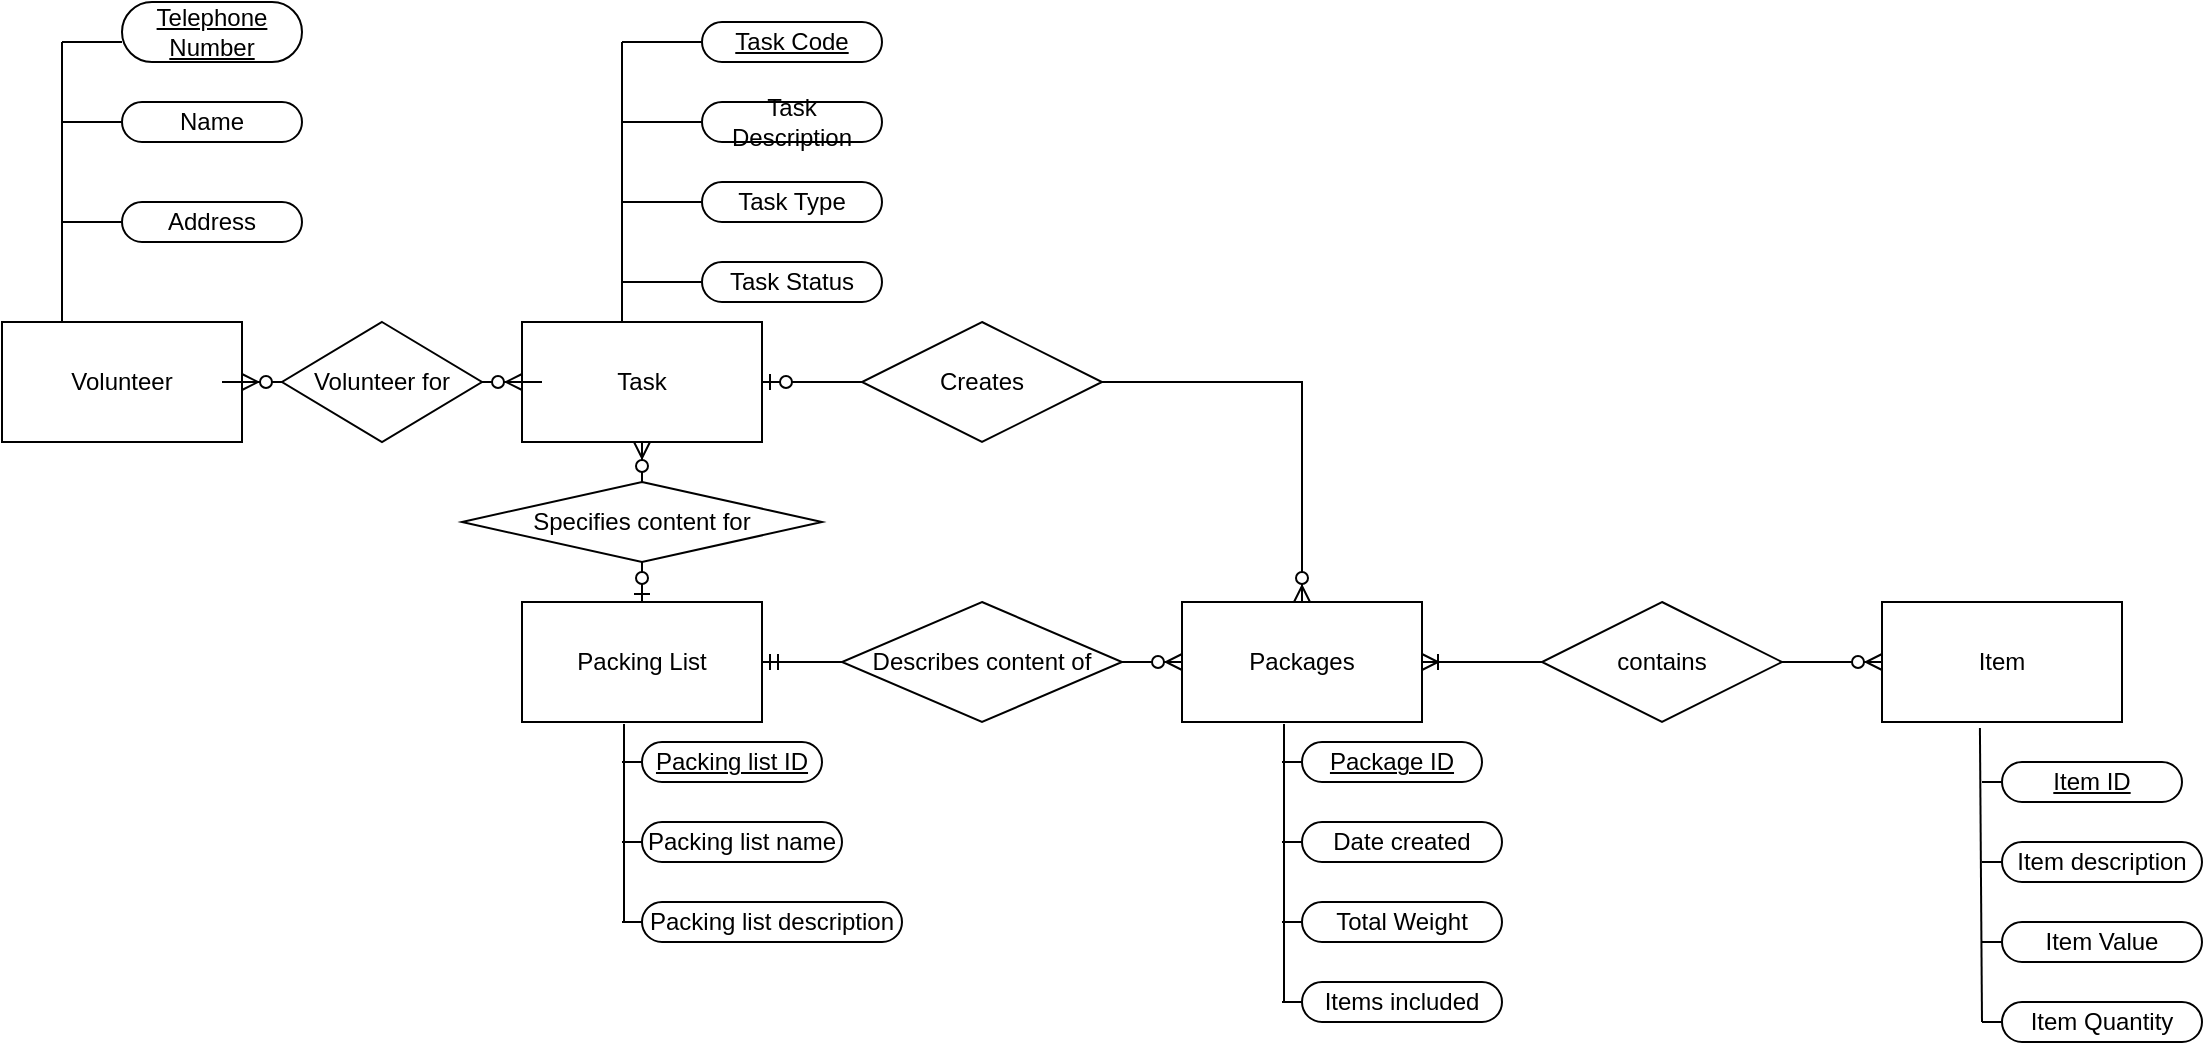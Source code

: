 <mxfile version="15.5.1" type="github">
  <diagram id="R2lEEEUBdFMjLlhIrx00" name="Page-1">
    <mxGraphModel dx="1590" dy="793" grid="1" gridSize="10" guides="1" tooltips="1" connect="1" arrows="1" fold="1" page="1" pageScale="1" pageWidth="850" pageHeight="1100" math="0" shadow="0" extFonts="Permanent Marker^https://fonts.googleapis.com/css?family=Permanent+Marker">
      <root>
        <mxCell id="0" />
        <mxCell id="1" parent="0" />
        <mxCell id="LxinYFkP1E7DIP9BxHzb-61" value="" style="edgeStyle=entityRelationEdgeStyle;fontSize=12;html=1;endArrow=ERzeroToMany;startArrow=ERmandOne;rounded=0;exitX=1;exitY=0.5;exitDx=0;exitDy=0;entryX=0;entryY=0.5;entryDx=0;entryDy=0;" parent="1" source="LxinYFkP1E7DIP9BxHzb-15" target="LxinYFkP1E7DIP9BxHzb-26" edge="1">
          <mxGeometry width="100" height="100" relative="1" as="geometry">
            <mxPoint x="580" y="490" as="sourcePoint" />
            <mxPoint x="680" y="390" as="targetPoint" />
          </mxGeometry>
        </mxCell>
        <mxCell id="-7xZDjTyMHG0GDm5CmOJ-1" value="Volunteer" style="rounded=0;whiteSpace=wrap;html=1;" parent="1" vertex="1">
          <mxGeometry x="130" y="260" width="120" height="60" as="geometry" />
        </mxCell>
        <mxCell id="-7xZDjTyMHG0GDm5CmOJ-4" value="&lt;u&gt;Telephone Number&lt;/u&gt;" style="rounded=1;whiteSpace=wrap;html=1;arcSize=50;" parent="1" vertex="1">
          <mxGeometry x="190" y="100" width="90" height="30" as="geometry" />
        </mxCell>
        <mxCell id="-7xZDjTyMHG0GDm5CmOJ-5" value="Name" style="rounded=1;whiteSpace=wrap;html=1;arcSize=50;" parent="1" vertex="1">
          <mxGeometry x="190" y="150" width="90" height="20" as="geometry" />
        </mxCell>
        <mxCell id="-7xZDjTyMHG0GDm5CmOJ-6" value="Address" style="rounded=1;whiteSpace=wrap;html=1;arcSize=50;" parent="1" vertex="1">
          <mxGeometry x="190" y="200" width="90" height="20" as="geometry" />
        </mxCell>
        <mxCell id="LxinYFkP1E7DIP9BxHzb-1" value="Task" style="rounded=0;whiteSpace=wrap;html=1;" parent="1" vertex="1">
          <mxGeometry x="390" y="260" width="120" height="60" as="geometry" />
        </mxCell>
        <mxCell id="LxinYFkP1E7DIP9BxHzb-2" value="" style="group" parent="1" vertex="1" connectable="0">
          <mxGeometry x="160" y="120" width="30" height="90" as="geometry" />
        </mxCell>
        <mxCell id="-7xZDjTyMHG0GDm5CmOJ-2" value="" style="endArrow=none;html=1;rounded=0;exitX=0.25;exitY=0;exitDx=0;exitDy=0;" parent="LxinYFkP1E7DIP9BxHzb-2" source="-7xZDjTyMHG0GDm5CmOJ-1" edge="1">
          <mxGeometry width="50" height="50" relative="1" as="geometry">
            <mxPoint x="3" y="130" as="sourcePoint" />
            <mxPoint as="targetPoint" />
          </mxGeometry>
        </mxCell>
        <mxCell id="-7xZDjTyMHG0GDm5CmOJ-3" value="" style="endArrow=none;html=1;rounded=0;" parent="LxinYFkP1E7DIP9BxHzb-2" edge="1">
          <mxGeometry width="50" height="50" relative="1" as="geometry">
            <mxPoint as="sourcePoint" />
            <mxPoint x="30" as="targetPoint" />
          </mxGeometry>
        </mxCell>
        <mxCell id="-7xZDjTyMHG0GDm5CmOJ-7" value="" style="endArrow=none;html=1;rounded=0;entryX=0;entryY=0.5;entryDx=0;entryDy=0;" parent="LxinYFkP1E7DIP9BxHzb-2" target="-7xZDjTyMHG0GDm5CmOJ-5" edge="1">
          <mxGeometry width="50" height="50" relative="1" as="geometry">
            <mxPoint y="40" as="sourcePoint" />
            <mxPoint x="-10" y="50" as="targetPoint" />
          </mxGeometry>
        </mxCell>
        <mxCell id="-7xZDjTyMHG0GDm5CmOJ-8" value="" style="endArrow=none;html=1;rounded=0;entryX=0;entryY=0.5;entryDx=0;entryDy=0;" parent="LxinYFkP1E7DIP9BxHzb-2" target="-7xZDjTyMHG0GDm5CmOJ-6" edge="1">
          <mxGeometry width="50" height="50" relative="1" as="geometry">
            <mxPoint y="90" as="sourcePoint" />
            <mxPoint x="200" y="470" as="targetPoint" />
          </mxGeometry>
        </mxCell>
        <mxCell id="LxinYFkP1E7DIP9BxHzb-3" value="" style="endArrow=none;html=1;rounded=0;" parent="1" edge="1">
          <mxGeometry width="50" height="50" relative="1" as="geometry">
            <mxPoint x="440" y="260" as="sourcePoint" />
            <mxPoint x="440" y="120" as="targetPoint" />
          </mxGeometry>
        </mxCell>
        <mxCell id="LxinYFkP1E7DIP9BxHzb-4" value="" style="endArrow=none;html=1;rounded=0;" parent="1" edge="1">
          <mxGeometry width="50" height="50" relative="1" as="geometry">
            <mxPoint x="440" y="120" as="sourcePoint" />
            <mxPoint x="480" y="120" as="targetPoint" />
          </mxGeometry>
        </mxCell>
        <mxCell id="LxinYFkP1E7DIP9BxHzb-5" value="" style="endArrow=none;html=1;rounded=0;" parent="1" edge="1">
          <mxGeometry width="50" height="50" relative="1" as="geometry">
            <mxPoint x="440" y="160" as="sourcePoint" />
            <mxPoint x="480" y="160" as="targetPoint" />
          </mxGeometry>
        </mxCell>
        <mxCell id="LxinYFkP1E7DIP9BxHzb-8" value="&lt;u&gt;Task Code&lt;br&gt;&lt;/u&gt;" style="rounded=1;whiteSpace=wrap;html=1;arcSize=50;" parent="1" vertex="1">
          <mxGeometry x="480" y="110" width="90" height="20" as="geometry" />
        </mxCell>
        <mxCell id="LxinYFkP1E7DIP9BxHzb-9" value="Task Description" style="rounded=1;whiteSpace=wrap;html=1;arcSize=50;" parent="1" vertex="1">
          <mxGeometry x="480" y="150" width="90" height="20" as="geometry" />
        </mxCell>
        <mxCell id="LxinYFkP1E7DIP9BxHzb-10" value="Task Type" style="rounded=1;whiteSpace=wrap;html=1;arcSize=50;" parent="1" vertex="1">
          <mxGeometry x="480" y="190" width="90" height="20" as="geometry" />
        </mxCell>
        <mxCell id="LxinYFkP1E7DIP9BxHzb-11" value="Task Status" style="rounded=1;whiteSpace=wrap;html=1;arcSize=50;" parent="1" vertex="1">
          <mxGeometry x="480" y="230" width="90" height="20" as="geometry" />
        </mxCell>
        <mxCell id="LxinYFkP1E7DIP9BxHzb-13" value="" style="endArrow=none;html=1;rounded=0;entryX=0;entryY=0.5;entryDx=0;entryDy=0;" parent="1" target="LxinYFkP1E7DIP9BxHzb-10" edge="1">
          <mxGeometry width="50" height="50" relative="1" as="geometry">
            <mxPoint x="440" y="200" as="sourcePoint" />
            <mxPoint x="410" y="190" as="targetPoint" />
          </mxGeometry>
        </mxCell>
        <mxCell id="LxinYFkP1E7DIP9BxHzb-14" value="" style="endArrow=none;html=1;rounded=0;entryX=0;entryY=0.5;entryDx=0;entryDy=0;" parent="1" target="LxinYFkP1E7DIP9BxHzb-11" edge="1">
          <mxGeometry width="50" height="50" relative="1" as="geometry">
            <mxPoint x="440" y="240" as="sourcePoint" />
            <mxPoint x="410" y="650" as="targetPoint" />
          </mxGeometry>
        </mxCell>
        <mxCell id="LxinYFkP1E7DIP9BxHzb-23" value="" style="group" parent="1" vertex="1" connectable="0">
          <mxGeometry x="390" y="400" width="300" height="170" as="geometry" />
        </mxCell>
        <mxCell id="LxinYFkP1E7DIP9BxHzb-15" value="Packing List" style="rounded=0;whiteSpace=wrap;html=1;" parent="LxinYFkP1E7DIP9BxHzb-23" vertex="1">
          <mxGeometry width="120" height="60" as="geometry" />
        </mxCell>
        <mxCell id="LxinYFkP1E7DIP9BxHzb-16" value="" style="endArrow=none;html=1;rounded=0;entryX=0.425;entryY=1.017;entryDx=0;entryDy=0;entryPerimeter=0;" parent="LxinYFkP1E7DIP9BxHzb-23" target="LxinYFkP1E7DIP9BxHzb-15" edge="1">
          <mxGeometry width="50" height="50" relative="1" as="geometry">
            <mxPoint x="51" y="160" as="sourcePoint" />
            <mxPoint x="20" y="250" as="targetPoint" />
          </mxGeometry>
        </mxCell>
        <mxCell id="LxinYFkP1E7DIP9BxHzb-17" value="&lt;u&gt;Packing list ID&lt;/u&gt;" style="rounded=1;whiteSpace=wrap;html=1;arcSize=50;" parent="LxinYFkP1E7DIP9BxHzb-23" vertex="1">
          <mxGeometry x="60" y="70" width="90" height="20" as="geometry" />
        </mxCell>
        <mxCell id="LxinYFkP1E7DIP9BxHzb-18" value="Packing list name" style="rounded=1;whiteSpace=wrap;html=1;arcSize=50;" parent="LxinYFkP1E7DIP9BxHzb-23" vertex="1">
          <mxGeometry x="60" y="110" width="100" height="20" as="geometry" />
        </mxCell>
        <mxCell id="LxinYFkP1E7DIP9BxHzb-19" value="Packing list description" style="rounded=1;whiteSpace=wrap;html=1;arcSize=50;" parent="LxinYFkP1E7DIP9BxHzb-23" vertex="1">
          <mxGeometry x="60" y="150" width="130" height="20" as="geometry" />
        </mxCell>
        <mxCell id="LxinYFkP1E7DIP9BxHzb-20" value="" style="endArrow=none;html=1;rounded=0;" parent="LxinYFkP1E7DIP9BxHzb-23" edge="1">
          <mxGeometry width="50" height="50" relative="1" as="geometry">
            <mxPoint x="50" y="160" as="sourcePoint" />
            <mxPoint x="60" y="160" as="targetPoint" />
          </mxGeometry>
        </mxCell>
        <mxCell id="LxinYFkP1E7DIP9BxHzb-21" value="" style="endArrow=none;html=1;rounded=0;entryX=0;entryY=0.5;entryDx=0;entryDy=0;" parent="LxinYFkP1E7DIP9BxHzb-23" target="LxinYFkP1E7DIP9BxHzb-18" edge="1">
          <mxGeometry width="50" height="50" relative="1" as="geometry">
            <mxPoint x="50" y="120" as="sourcePoint" />
            <mxPoint x="20" y="260" as="targetPoint" />
          </mxGeometry>
        </mxCell>
        <mxCell id="LxinYFkP1E7DIP9BxHzb-22" value="" style="endArrow=none;html=1;rounded=0;entryX=0;entryY=0.5;entryDx=0;entryDy=0;" parent="LxinYFkP1E7DIP9BxHzb-23" target="LxinYFkP1E7DIP9BxHzb-17" edge="1">
          <mxGeometry width="50" height="50" relative="1" as="geometry">
            <mxPoint x="50" y="80" as="sourcePoint" />
            <mxPoint x="20" y="260" as="targetPoint" />
          </mxGeometry>
        </mxCell>
        <mxCell id="LxinYFkP1E7DIP9BxHzb-57" value="Describes content of" style="shape=rhombus;perimeter=rhombusPerimeter;whiteSpace=wrap;html=1;align=center;" parent="LxinYFkP1E7DIP9BxHzb-23" vertex="1">
          <mxGeometry x="160" width="140" height="60" as="geometry" />
        </mxCell>
        <mxCell id="LxinYFkP1E7DIP9BxHzb-47" value="" style="edgeStyle=entityRelationEdgeStyle;fontSize=12;html=1;endArrow=ERzeroToMany;endFill=1;startArrow=none;rounded=0;entryX=0;entryY=0.5;entryDx=0;entryDy=0;exitX=1;exitY=0.5;exitDx=0;exitDy=0;" parent="1" source="LxinYFkP1E7DIP9BxHzb-48" target="LxinYFkP1E7DIP9BxHzb-1" edge="1">
          <mxGeometry width="100" height="100" relative="1" as="geometry">
            <mxPoint x="330" y="490" as="sourcePoint" />
            <mxPoint x="430" y="390" as="targetPoint" />
          </mxGeometry>
        </mxCell>
        <mxCell id="LxinYFkP1E7DIP9BxHzb-49" value="" style="edgeStyle=entityRelationEdgeStyle;fontSize=12;html=1;endArrow=none;endFill=1;startArrow=ERzeroToMany;rounded=0;entryX=0;entryY=0.5;entryDx=0;entryDy=0;exitX=1;exitY=0.5;exitDx=0;exitDy=0;" parent="1" source="-7xZDjTyMHG0GDm5CmOJ-1" target="LxinYFkP1E7DIP9BxHzb-48" edge="1">
          <mxGeometry width="100" height="100" relative="1" as="geometry">
            <mxPoint x="250" y="290" as="sourcePoint" />
            <mxPoint x="390" y="290" as="targetPoint" />
          </mxGeometry>
        </mxCell>
        <mxCell id="LxinYFkP1E7DIP9BxHzb-48" value="Volunteer for" style="shape=rhombus;perimeter=rhombusPerimeter;whiteSpace=wrap;html=1;align=center;" parent="1" vertex="1">
          <mxGeometry x="270" y="260" width="100" height="60" as="geometry" />
        </mxCell>
        <mxCell id="LxinYFkP1E7DIP9BxHzb-52" value="" style="edgeStyle=orthogonalEdgeStyle;fontSize=12;html=1;endArrow=ERzeroToMany;startArrow=none;rounded=0;entryX=0.5;entryY=1;entryDx=0;entryDy=0;exitX=0.5;exitY=0;exitDx=0;exitDy=0;" parent="1" source="LxinYFkP1E7DIP9BxHzb-53" target="LxinYFkP1E7DIP9BxHzb-1" edge="1">
          <mxGeometry width="100" height="100" relative="1" as="geometry">
            <mxPoint x="340" y="380" as="sourcePoint" />
            <mxPoint x="430" y="390" as="targetPoint" />
          </mxGeometry>
        </mxCell>
        <mxCell id="LxinYFkP1E7DIP9BxHzb-53" value="Specifies content for" style="shape=rhombus;perimeter=rhombusPerimeter;whiteSpace=wrap;html=1;align=center;" parent="1" vertex="1">
          <mxGeometry x="360" y="340" width="180" height="40" as="geometry" />
        </mxCell>
        <mxCell id="LxinYFkP1E7DIP9BxHzb-54" value="" style="edgeStyle=orthogonalEdgeStyle;fontSize=12;html=1;endArrow=none;startArrow=ERzeroToOne;rounded=0;entryX=0.5;entryY=1;entryDx=0;entryDy=0;exitX=0.5;exitY=0;exitDx=0;exitDy=0;" parent="1" source="LxinYFkP1E7DIP9BxHzb-15" target="LxinYFkP1E7DIP9BxHzb-53" edge="1">
          <mxGeometry width="100" height="100" relative="1" as="geometry">
            <mxPoint x="450" y="400" as="sourcePoint" />
            <mxPoint x="450" y="320" as="targetPoint" />
          </mxGeometry>
        </mxCell>
        <mxCell id="LxinYFkP1E7DIP9BxHzb-55" value="" style="edgeStyle=orthogonalEdgeStyle;fontSize=12;html=1;endArrow=ERzeroToMany;startArrow=ERzeroToOne;rounded=0;exitX=1;exitY=0.5;exitDx=0;exitDy=0;entryX=0.5;entryY=0;entryDx=0;entryDy=0;" parent="1" source="LxinYFkP1E7DIP9BxHzb-1" target="LxinYFkP1E7DIP9BxHzb-26" edge="1">
          <mxGeometry width="100" height="100" relative="1" as="geometry">
            <mxPoint x="540" y="290" as="sourcePoint" />
            <mxPoint x="680" y="290" as="targetPoint" />
          </mxGeometry>
        </mxCell>
        <mxCell id="LxinYFkP1E7DIP9BxHzb-56" value="Creates" style="shape=rhombus;perimeter=rhombusPerimeter;whiteSpace=wrap;html=1;align=center;" parent="1" vertex="1">
          <mxGeometry x="560" y="260" width="120" height="60" as="geometry" />
        </mxCell>
        <mxCell id="LxinYFkP1E7DIP9BxHzb-59" value="" style="group" parent="1" vertex="1" connectable="0">
          <mxGeometry x="720" y="400" width="190" height="210" as="geometry" />
        </mxCell>
        <mxCell id="LxinYFkP1E7DIP9BxHzb-25" value="" style="group" parent="LxinYFkP1E7DIP9BxHzb-59" vertex="1" connectable="0">
          <mxGeometry width="190" height="200" as="geometry" />
        </mxCell>
        <mxCell id="LxinYFkP1E7DIP9BxHzb-58" value="" style="group" parent="LxinYFkP1E7DIP9BxHzb-25" vertex="1" connectable="0">
          <mxGeometry width="160" height="200" as="geometry" />
        </mxCell>
        <mxCell id="LxinYFkP1E7DIP9BxHzb-26" value="Packages" style="rounded=0;whiteSpace=wrap;html=1;" parent="LxinYFkP1E7DIP9BxHzb-58" vertex="1">
          <mxGeometry width="120" height="60" as="geometry" />
        </mxCell>
        <mxCell id="LxinYFkP1E7DIP9BxHzb-27" value="" style="endArrow=none;html=1;rounded=0;entryX=0.425;entryY=1.017;entryDx=0;entryDy=0;entryPerimeter=0;" parent="LxinYFkP1E7DIP9BxHzb-58" target="LxinYFkP1E7DIP9BxHzb-26" edge="1">
          <mxGeometry width="50" height="50" relative="1" as="geometry">
            <mxPoint x="51" y="200" as="sourcePoint" />
            <mxPoint x="20" y="250" as="targetPoint" />
          </mxGeometry>
        </mxCell>
        <mxCell id="LxinYFkP1E7DIP9BxHzb-28" value="&lt;u&gt;Package ID&lt;/u&gt;" style="rounded=1;whiteSpace=wrap;html=1;arcSize=50;" parent="LxinYFkP1E7DIP9BxHzb-58" vertex="1">
          <mxGeometry x="60" y="70" width="90" height="20" as="geometry" />
        </mxCell>
        <mxCell id="LxinYFkP1E7DIP9BxHzb-29" value="Date created" style="rounded=1;whiteSpace=wrap;html=1;arcSize=50;" parent="LxinYFkP1E7DIP9BxHzb-58" vertex="1">
          <mxGeometry x="60" y="110" width="100" height="20" as="geometry" />
        </mxCell>
        <mxCell id="LxinYFkP1E7DIP9BxHzb-30" value="Total Weight" style="rounded=1;whiteSpace=wrap;html=1;arcSize=50;" parent="LxinYFkP1E7DIP9BxHzb-58" vertex="1">
          <mxGeometry x="60" y="150" width="100" height="20" as="geometry" />
        </mxCell>
        <mxCell id="LxinYFkP1E7DIP9BxHzb-31" value="" style="endArrow=none;html=1;rounded=0;" parent="LxinYFkP1E7DIP9BxHzb-58" edge="1">
          <mxGeometry width="50" height="50" relative="1" as="geometry">
            <mxPoint x="50" y="160" as="sourcePoint" />
            <mxPoint x="60" y="160" as="targetPoint" />
          </mxGeometry>
        </mxCell>
        <mxCell id="LxinYFkP1E7DIP9BxHzb-32" value="" style="endArrow=none;html=1;rounded=0;entryX=0;entryY=0.5;entryDx=0;entryDy=0;" parent="LxinYFkP1E7DIP9BxHzb-58" target="LxinYFkP1E7DIP9BxHzb-29" edge="1">
          <mxGeometry width="50" height="50" relative="1" as="geometry">
            <mxPoint x="50" y="120" as="sourcePoint" />
            <mxPoint x="20" y="260" as="targetPoint" />
          </mxGeometry>
        </mxCell>
        <mxCell id="LxinYFkP1E7DIP9BxHzb-33" value="" style="endArrow=none;html=1;rounded=0;entryX=0;entryY=0.5;entryDx=0;entryDy=0;" parent="LxinYFkP1E7DIP9BxHzb-58" target="LxinYFkP1E7DIP9BxHzb-28" edge="1">
          <mxGeometry width="50" height="50" relative="1" as="geometry">
            <mxPoint x="50" y="80" as="sourcePoint" />
            <mxPoint x="20" y="260" as="targetPoint" />
          </mxGeometry>
        </mxCell>
        <mxCell id="LxinYFkP1E7DIP9BxHzb-45" value="Items included" style="rounded=1;whiteSpace=wrap;html=1;arcSize=50;" parent="LxinYFkP1E7DIP9BxHzb-59" vertex="1">
          <mxGeometry x="60" y="190" width="100" height="20" as="geometry" />
        </mxCell>
        <mxCell id="LxinYFkP1E7DIP9BxHzb-46" value="" style="endArrow=none;html=1;rounded=0;" parent="LxinYFkP1E7DIP9BxHzb-59" edge="1">
          <mxGeometry width="50" height="50" relative="1" as="geometry">
            <mxPoint x="50" y="200" as="sourcePoint" />
            <mxPoint x="60" y="200" as="targetPoint" />
          </mxGeometry>
        </mxCell>
        <mxCell id="LxinYFkP1E7DIP9BxHzb-60" value="" style="group" parent="1" vertex="1" connectable="0">
          <mxGeometry x="900" y="400" width="190" height="210" as="geometry" />
        </mxCell>
        <mxCell id="LxinYFkP1E7DIP9BxHzb-34" value="" style="group" parent="LxinYFkP1E7DIP9BxHzb-60" vertex="1" connectable="0">
          <mxGeometry width="190" height="170" as="geometry" />
        </mxCell>
        <mxCell id="LxinYFkP1E7DIP9BxHzb-36" value="" style="endArrow=none;html=1;rounded=0;entryX=0.408;entryY=1.05;entryDx=0;entryDy=0;entryPerimeter=0;" parent="LxinYFkP1E7DIP9BxHzb-34" target="LxinYFkP1E7DIP9BxHzb-35" edge="1">
          <mxGeometry width="50" height="50" relative="1" as="geometry">
            <mxPoint x="220" y="210" as="sourcePoint" />
            <mxPoint x="210" y="130" as="targetPoint" />
          </mxGeometry>
        </mxCell>
        <mxCell id="LxinYFkP1E7DIP9BxHzb-64" value="contains" style="shape=rhombus;perimeter=rhombusPerimeter;whiteSpace=wrap;html=1;align=center;" parent="LxinYFkP1E7DIP9BxHzb-34" vertex="1">
          <mxGeometry width="120" height="60" as="geometry" />
        </mxCell>
        <mxCell id="LxinYFkP1E7DIP9BxHzb-62" value="" style="edgeStyle=entityRelationEdgeStyle;fontSize=12;html=1;endArrow=ERoneToMany;startArrow=none;rounded=0;entryX=1;entryY=0.5;entryDx=0;entryDy=0;exitX=0;exitY=0.5;exitDx=0;exitDy=0;" parent="1" source="LxinYFkP1E7DIP9BxHzb-64" target="LxinYFkP1E7DIP9BxHzb-26" edge="1">
          <mxGeometry width="100" height="100" relative="1" as="geometry">
            <mxPoint x="610" y="640" as="sourcePoint" />
            <mxPoint x="420" y="640" as="targetPoint" />
          </mxGeometry>
        </mxCell>
        <mxCell id="LxinYFkP1E7DIP9BxHzb-65" value="" style="edgeStyle=entityRelationEdgeStyle;fontSize=12;html=1;endArrow=none;startArrow=ERzeroToMany;rounded=0;entryX=1;entryY=0.5;entryDx=0;entryDy=0;exitX=0;exitY=0.5;exitDx=0;exitDy=0;" parent="1" source="LxinYFkP1E7DIP9BxHzb-35" target="LxinYFkP1E7DIP9BxHzb-64" edge="1">
          <mxGeometry width="100" height="100" relative="1" as="geometry">
            <mxPoint x="960" y="370" as="sourcePoint" />
            <mxPoint x="840" y="370" as="targetPoint" />
          </mxGeometry>
        </mxCell>
        <mxCell id="LxinYFkP1E7DIP9BxHzb-35" value="Item" style="rounded=0;whiteSpace=wrap;html=1;" parent="1" vertex="1">
          <mxGeometry x="1070" y="400" width="120" height="60" as="geometry" />
        </mxCell>
        <mxCell id="LxinYFkP1E7DIP9BxHzb-37" value="&lt;u&gt;Item ID&lt;/u&gt;" style="rounded=1;whiteSpace=wrap;html=1;arcSize=50;" parent="1" vertex="1">
          <mxGeometry x="1130" y="480" width="90" height="20" as="geometry" />
        </mxCell>
        <mxCell id="LxinYFkP1E7DIP9BxHzb-38" value="Item description" style="rounded=1;whiteSpace=wrap;html=1;arcSize=50;" parent="1" vertex="1">
          <mxGeometry x="1130" y="520" width="100" height="20" as="geometry" />
        </mxCell>
        <mxCell id="LxinYFkP1E7DIP9BxHzb-39" value="Item Value" style="rounded=1;whiteSpace=wrap;html=1;arcSize=50;" parent="1" vertex="1">
          <mxGeometry x="1130" y="560" width="100" height="20" as="geometry" />
        </mxCell>
        <mxCell id="LxinYFkP1E7DIP9BxHzb-40" value="" style="endArrow=none;html=1;rounded=0;" parent="1" edge="1">
          <mxGeometry width="50" height="50" relative="1" as="geometry">
            <mxPoint x="1120" y="570" as="sourcePoint" />
            <mxPoint x="1130" y="570" as="targetPoint" />
          </mxGeometry>
        </mxCell>
        <mxCell id="LxinYFkP1E7DIP9BxHzb-41" value="" style="endArrow=none;html=1;rounded=0;entryX=0;entryY=0.5;entryDx=0;entryDy=0;" parent="1" target="LxinYFkP1E7DIP9BxHzb-38" edge="1">
          <mxGeometry width="50" height="50" relative="1" as="geometry">
            <mxPoint x="1120" y="530" as="sourcePoint" />
            <mxPoint x="1090" y="670" as="targetPoint" />
          </mxGeometry>
        </mxCell>
        <mxCell id="LxinYFkP1E7DIP9BxHzb-42" value="" style="endArrow=none;html=1;rounded=0;entryX=0;entryY=0.5;entryDx=0;entryDy=0;" parent="1" target="LxinYFkP1E7DIP9BxHzb-37" edge="1">
          <mxGeometry width="50" height="50" relative="1" as="geometry">
            <mxPoint x="1120" y="490" as="sourcePoint" />
            <mxPoint x="1090" y="670" as="targetPoint" />
          </mxGeometry>
        </mxCell>
        <mxCell id="LxinYFkP1E7DIP9BxHzb-43" value="Item Quantity" style="rounded=1;whiteSpace=wrap;html=1;arcSize=50;" parent="1" vertex="1">
          <mxGeometry x="1130" y="600" width="100" height="20" as="geometry" />
        </mxCell>
        <mxCell id="LxinYFkP1E7DIP9BxHzb-44" value="" style="endArrow=none;html=1;rounded=0;exitX=0;exitY=0.5;exitDx=0;exitDy=0;" parent="1" source="LxinYFkP1E7DIP9BxHzb-43" edge="1">
          <mxGeometry width="50" height="50" relative="1" as="geometry">
            <mxPoint x="1460" y="470" as="sourcePoint" />
            <mxPoint x="1120" y="610" as="targetPoint" />
          </mxGeometry>
        </mxCell>
      </root>
    </mxGraphModel>
  </diagram>
</mxfile>
